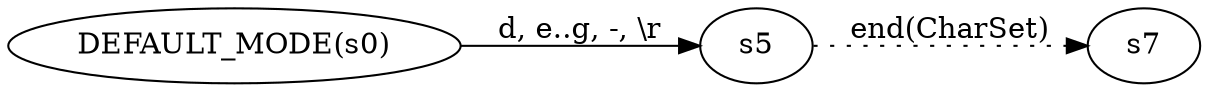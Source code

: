 digraph ATN {
  rankdir=LR;

  "DEFAULT_MODE(s0)" -> s5 [label="d, e..g, -, \\r"]
  s5 -> s7 [label="end(CharSet)", style=dotted]
}